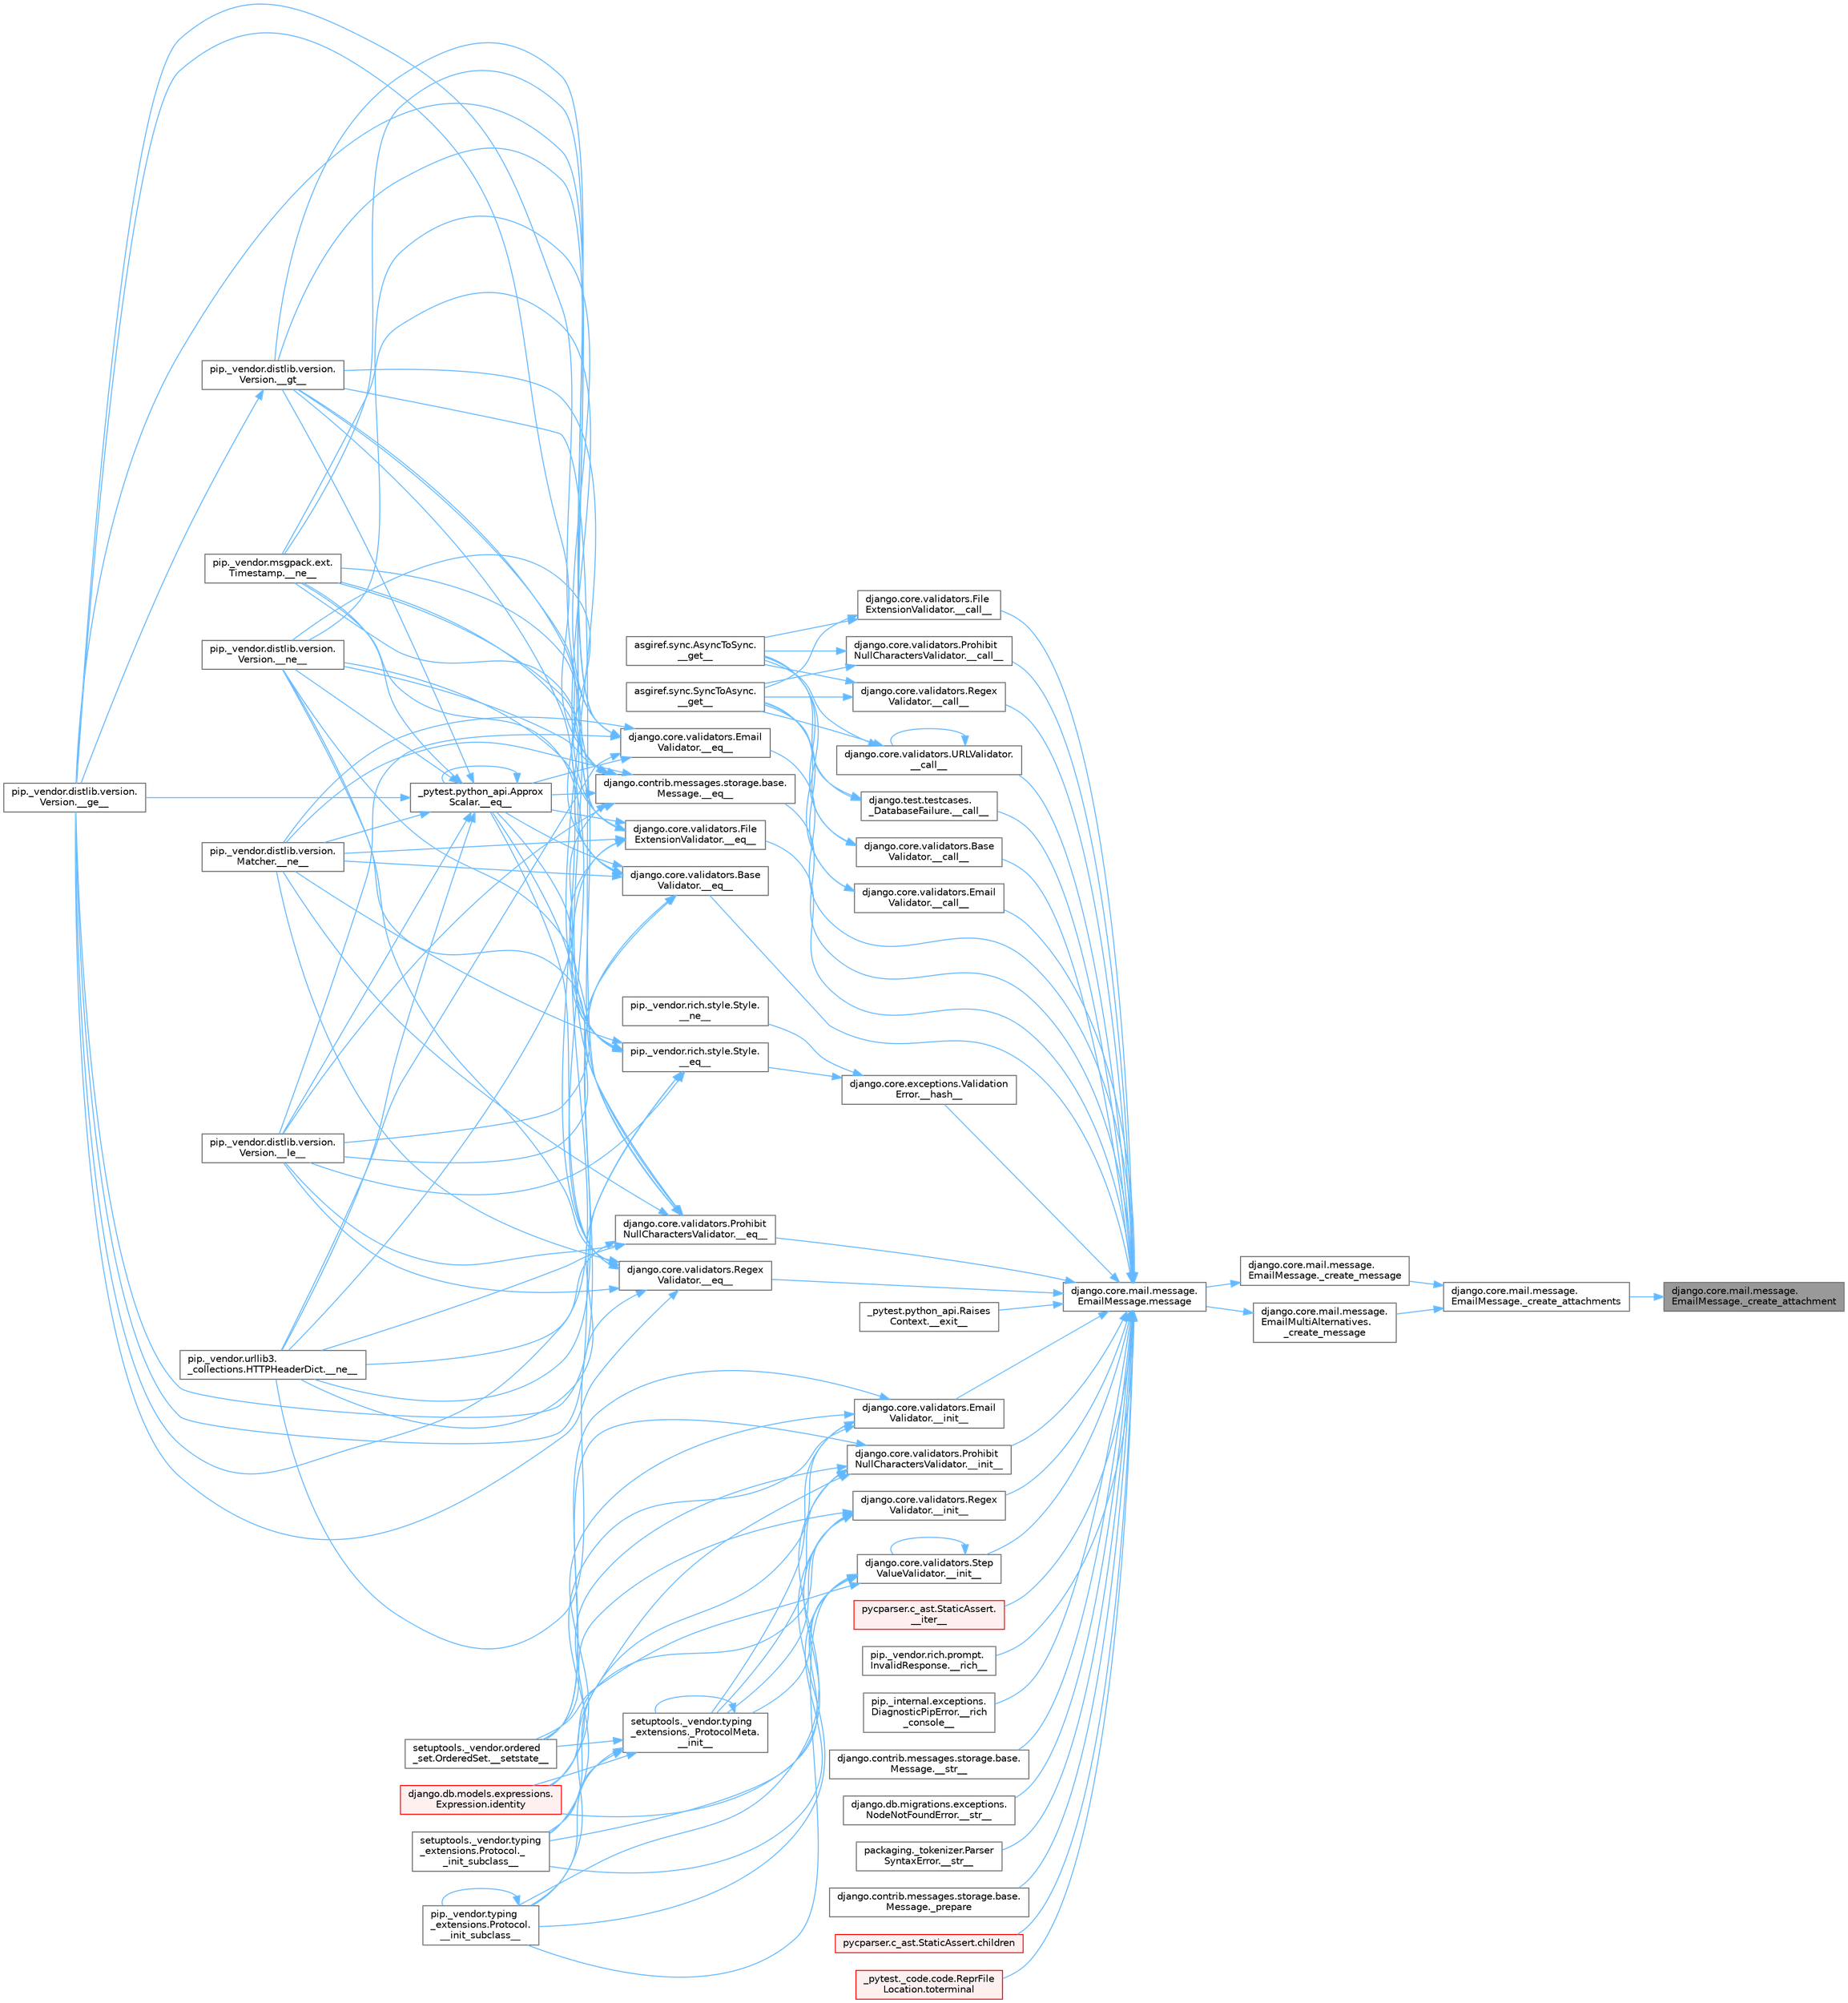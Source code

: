 digraph "django.core.mail.message.EmailMessage._create_attachment"
{
 // LATEX_PDF_SIZE
  bgcolor="transparent";
  edge [fontname=Helvetica,fontsize=10,labelfontname=Helvetica,labelfontsize=10];
  node [fontname=Helvetica,fontsize=10,shape=box,height=0.2,width=0.4];
  rankdir="RL";
  Node1 [id="Node000001",label="django.core.mail.message.\lEmailMessage._create_attachment",height=0.2,width=0.4,color="gray40", fillcolor="grey60", style="filled", fontcolor="black",tooltip=" "];
  Node1 -> Node2 [id="edge1_Node000001_Node000002",dir="back",color="steelblue1",style="solid",tooltip=" "];
  Node2 [id="Node000002",label="django.core.mail.message.\lEmailMessage._create_attachments",height=0.2,width=0.4,color="grey40", fillcolor="white", style="filled",URL="$classdjango_1_1core_1_1mail_1_1message_1_1_email_message.html#a6d35a6766f3c50c9ccbb975a1f9a7f37",tooltip=" "];
  Node2 -> Node3 [id="edge2_Node000002_Node000003",dir="back",color="steelblue1",style="solid",tooltip=" "];
  Node3 [id="Node000003",label="django.core.mail.message.\lEmailMessage._create_message",height=0.2,width=0.4,color="grey40", fillcolor="white", style="filled",URL="$classdjango_1_1core_1_1mail_1_1message_1_1_email_message.html#a31c0fbc391763bdd9a5275f8a9188383",tooltip=" "];
  Node3 -> Node4 [id="edge3_Node000003_Node000004",dir="back",color="steelblue1",style="solid",tooltip=" "];
  Node4 [id="Node000004",label="django.core.mail.message.\lEmailMessage.message",height=0.2,width=0.4,color="grey40", fillcolor="white", style="filled",URL="$classdjango_1_1core_1_1mail_1_1message_1_1_email_message.html#abb0f7b60b3f05b0d374e0d91fc1aa42e",tooltip=" "];
  Node4 -> Node5 [id="edge4_Node000004_Node000005",dir="back",color="steelblue1",style="solid",tooltip=" "];
  Node5 [id="Node000005",label="django.core.validators.Base\lValidator.__call__",height=0.2,width=0.4,color="grey40", fillcolor="white", style="filled",URL="$classdjango_1_1core_1_1validators_1_1_base_validator.html#ac718256582df714e061c6b927e045d12",tooltip=" "];
  Node5 -> Node6 [id="edge5_Node000005_Node000006",dir="back",color="steelblue1",style="solid",tooltip=" "];
  Node6 [id="Node000006",label="asgiref.sync.AsyncToSync.\l__get__",height=0.2,width=0.4,color="grey40", fillcolor="white", style="filled",URL="$classasgiref_1_1sync_1_1_async_to_sync.html#a23e9ef7a73da98dad9e3f4e65846969b",tooltip=" "];
  Node5 -> Node7 [id="edge6_Node000005_Node000007",dir="back",color="steelblue1",style="solid",tooltip=" "];
  Node7 [id="Node000007",label="asgiref.sync.SyncToAsync.\l__get__",height=0.2,width=0.4,color="grey40", fillcolor="white", style="filled",URL="$classasgiref_1_1sync_1_1_sync_to_async.html#aebdfbe3f01079a529fd2f39810597381",tooltip=" "];
  Node4 -> Node8 [id="edge7_Node000004_Node000008",dir="back",color="steelblue1",style="solid",tooltip=" "];
  Node8 [id="Node000008",label="django.core.validators.Email\lValidator.__call__",height=0.2,width=0.4,color="grey40", fillcolor="white", style="filled",URL="$classdjango_1_1core_1_1validators_1_1_email_validator.html#ac0268c199dc40556656d540cd51410f8",tooltip=" "];
  Node8 -> Node6 [id="edge8_Node000008_Node000006",dir="back",color="steelblue1",style="solid",tooltip=" "];
  Node8 -> Node7 [id="edge9_Node000008_Node000007",dir="back",color="steelblue1",style="solid",tooltip=" "];
  Node4 -> Node9 [id="edge10_Node000004_Node000009",dir="back",color="steelblue1",style="solid",tooltip=" "];
  Node9 [id="Node000009",label="django.core.validators.File\lExtensionValidator.__call__",height=0.2,width=0.4,color="grey40", fillcolor="white", style="filled",URL="$classdjango_1_1core_1_1validators_1_1_file_extension_validator.html#a8ca13772240522b408e6d8abce6aad7c",tooltip=" "];
  Node9 -> Node6 [id="edge11_Node000009_Node000006",dir="back",color="steelblue1",style="solid",tooltip=" "];
  Node9 -> Node7 [id="edge12_Node000009_Node000007",dir="back",color="steelblue1",style="solid",tooltip=" "];
  Node4 -> Node10 [id="edge13_Node000004_Node000010",dir="back",color="steelblue1",style="solid",tooltip=" "];
  Node10 [id="Node000010",label="django.core.validators.Prohibit\lNullCharactersValidator.__call__",height=0.2,width=0.4,color="grey40", fillcolor="white", style="filled",URL="$classdjango_1_1core_1_1validators_1_1_prohibit_null_characters_validator.html#a09a4196f97efb12d6343daa3fc6983bc",tooltip=" "];
  Node10 -> Node6 [id="edge14_Node000010_Node000006",dir="back",color="steelblue1",style="solid",tooltip=" "];
  Node10 -> Node7 [id="edge15_Node000010_Node000007",dir="back",color="steelblue1",style="solid",tooltip=" "];
  Node4 -> Node11 [id="edge16_Node000004_Node000011",dir="back",color="steelblue1",style="solid",tooltip=" "];
  Node11 [id="Node000011",label="django.core.validators.Regex\lValidator.__call__",height=0.2,width=0.4,color="grey40", fillcolor="white", style="filled",URL="$classdjango_1_1core_1_1validators_1_1_regex_validator.html#a30d4eea6f9d0ab73781123cc26244775",tooltip=" "];
  Node11 -> Node6 [id="edge17_Node000011_Node000006",dir="back",color="steelblue1",style="solid",tooltip=" "];
  Node11 -> Node7 [id="edge18_Node000011_Node000007",dir="back",color="steelblue1",style="solid",tooltip=" "];
  Node4 -> Node12 [id="edge19_Node000004_Node000012",dir="back",color="steelblue1",style="solid",tooltip=" "];
  Node12 [id="Node000012",label="django.core.validators.URLValidator.\l__call__",height=0.2,width=0.4,color="grey40", fillcolor="white", style="filled",URL="$classdjango_1_1core_1_1validators_1_1_u_r_l_validator.html#aed00ff72fd14908f52b3ba962f347e0d",tooltip=" "];
  Node12 -> Node12 [id="edge20_Node000012_Node000012",dir="back",color="steelblue1",style="solid",tooltip=" "];
  Node12 -> Node6 [id="edge21_Node000012_Node000006",dir="back",color="steelblue1",style="solid",tooltip=" "];
  Node12 -> Node7 [id="edge22_Node000012_Node000007",dir="back",color="steelblue1",style="solid",tooltip=" "];
  Node4 -> Node13 [id="edge23_Node000004_Node000013",dir="back",color="steelblue1",style="solid",tooltip=" "];
  Node13 [id="Node000013",label="django.test.testcases.\l_DatabaseFailure.__call__",height=0.2,width=0.4,color="grey40", fillcolor="white", style="filled",URL="$classdjango_1_1test_1_1testcases_1_1___database_failure.html#ab45cf52e31914d71f3b7b4bcb2062e85",tooltip=" "];
  Node13 -> Node6 [id="edge24_Node000013_Node000006",dir="back",color="steelblue1",style="solid",tooltip=" "];
  Node13 -> Node7 [id="edge25_Node000013_Node000007",dir="back",color="steelblue1",style="solid",tooltip=" "];
  Node4 -> Node14 [id="edge26_Node000004_Node000014",dir="back",color="steelblue1",style="solid",tooltip=" "];
  Node14 [id="Node000014",label="django.contrib.messages.storage.base.\lMessage.__eq__",height=0.2,width=0.4,color="grey40", fillcolor="white", style="filled",URL="$classdjango_1_1contrib_1_1messages_1_1storage_1_1base_1_1_message.html#ad2ac4efd789369cba573eb00313e6983",tooltip=" "];
  Node14 -> Node15 [id="edge27_Node000014_Node000015",dir="back",color="steelblue1",style="solid",tooltip=" "];
  Node15 [id="Node000015",label="_pytest.python_api.Approx\lScalar.__eq__",height=0.2,width=0.4,color="grey40", fillcolor="white", style="filled",URL="$class__pytest_1_1python__api_1_1_approx_scalar.html#af4601ee4ca7409927f88c83ebfc3d923",tooltip=" "];
  Node15 -> Node15 [id="edge28_Node000015_Node000015",dir="back",color="steelblue1",style="solid",tooltip=" "];
  Node15 -> Node16 [id="edge29_Node000015_Node000016",dir="back",color="steelblue1",style="solid",tooltip=" "];
  Node16 [id="Node000016",label="pip._vendor.distlib.version.\lVersion.__ge__",height=0.2,width=0.4,color="grey40", fillcolor="white", style="filled",URL="$classpip_1_1__vendor_1_1distlib_1_1version_1_1_version.html#aa6b7b889cebc687ddb5ed9040d01b1ec",tooltip=" "];
  Node15 -> Node17 [id="edge30_Node000015_Node000017",dir="back",color="steelblue1",style="solid",tooltip=" "];
  Node17 [id="Node000017",label="pip._vendor.distlib.version.\lVersion.__gt__",height=0.2,width=0.4,color="grey40", fillcolor="white", style="filled",URL="$classpip_1_1__vendor_1_1distlib_1_1version_1_1_version.html#a51cf0c8da1bb6829173ff6861b10cb5f",tooltip=" "];
  Node17 -> Node16 [id="edge31_Node000017_Node000016",dir="back",color="steelblue1",style="solid",tooltip=" "];
  Node15 -> Node18 [id="edge32_Node000015_Node000018",dir="back",color="steelblue1",style="solid",tooltip=" "];
  Node18 [id="Node000018",label="pip._vendor.distlib.version.\lVersion.__le__",height=0.2,width=0.4,color="grey40", fillcolor="white", style="filled",URL="$classpip_1_1__vendor_1_1distlib_1_1version_1_1_version.html#ae5e2c5d9b76377e286fcf92a382cbb8b",tooltip=" "];
  Node15 -> Node19 [id="edge33_Node000015_Node000019",dir="back",color="steelblue1",style="solid",tooltip=" "];
  Node19 [id="Node000019",label="pip._vendor.distlib.version.\lMatcher.__ne__",height=0.2,width=0.4,color="grey40", fillcolor="white", style="filled",URL="$classpip_1_1__vendor_1_1distlib_1_1version_1_1_matcher.html#a24f8f8a4686bff3018fee5d22f4e02f1",tooltip=" "];
  Node15 -> Node20 [id="edge34_Node000015_Node000020",dir="back",color="steelblue1",style="solid",tooltip=" "];
  Node20 [id="Node000020",label="pip._vendor.distlib.version.\lVersion.__ne__",height=0.2,width=0.4,color="grey40", fillcolor="white", style="filled",URL="$classpip_1_1__vendor_1_1distlib_1_1version_1_1_version.html#aea3cdf6db007318ab1a2e8d144e2a4a1",tooltip=" "];
  Node15 -> Node21 [id="edge35_Node000015_Node000021",dir="back",color="steelblue1",style="solid",tooltip=" "];
  Node21 [id="Node000021",label="pip._vendor.msgpack.ext.\lTimestamp.__ne__",height=0.2,width=0.4,color="grey40", fillcolor="white", style="filled",URL="$classpip_1_1__vendor_1_1msgpack_1_1ext_1_1_timestamp.html#ac38b8cada8075f7a1133b06bc99b2317",tooltip=" "];
  Node15 -> Node22 [id="edge36_Node000015_Node000022",dir="back",color="steelblue1",style="solid",tooltip=" "];
  Node22 [id="Node000022",label="pip._vendor.urllib3.\l_collections.HTTPHeaderDict.__ne__",height=0.2,width=0.4,color="grey40", fillcolor="white", style="filled",URL="$classpip_1_1__vendor_1_1urllib3_1_1__collections_1_1_h_t_t_p_header_dict.html#aa7766a9499d33160a1258e140e35a806",tooltip=" "];
  Node14 -> Node16 [id="edge37_Node000014_Node000016",dir="back",color="steelblue1",style="solid",tooltip=" "];
  Node14 -> Node17 [id="edge38_Node000014_Node000017",dir="back",color="steelblue1",style="solid",tooltip=" "];
  Node14 -> Node18 [id="edge39_Node000014_Node000018",dir="back",color="steelblue1",style="solid",tooltip=" "];
  Node14 -> Node19 [id="edge40_Node000014_Node000019",dir="back",color="steelblue1",style="solid",tooltip=" "];
  Node14 -> Node20 [id="edge41_Node000014_Node000020",dir="back",color="steelblue1",style="solid",tooltip=" "];
  Node14 -> Node21 [id="edge42_Node000014_Node000021",dir="back",color="steelblue1",style="solid",tooltip=" "];
  Node14 -> Node22 [id="edge43_Node000014_Node000022",dir="back",color="steelblue1",style="solid",tooltip=" "];
  Node4 -> Node23 [id="edge44_Node000004_Node000023",dir="back",color="steelblue1",style="solid",tooltip=" "];
  Node23 [id="Node000023",label="django.core.validators.Base\lValidator.__eq__",height=0.2,width=0.4,color="grey40", fillcolor="white", style="filled",URL="$classdjango_1_1core_1_1validators_1_1_base_validator.html#ab0ead9d761c7f04c6663331233936a13",tooltip=" "];
  Node23 -> Node15 [id="edge45_Node000023_Node000015",dir="back",color="steelblue1",style="solid",tooltip=" "];
  Node23 -> Node16 [id="edge46_Node000023_Node000016",dir="back",color="steelblue1",style="solid",tooltip=" "];
  Node23 -> Node17 [id="edge47_Node000023_Node000017",dir="back",color="steelblue1",style="solid",tooltip=" "];
  Node23 -> Node18 [id="edge48_Node000023_Node000018",dir="back",color="steelblue1",style="solid",tooltip=" "];
  Node23 -> Node19 [id="edge49_Node000023_Node000019",dir="back",color="steelblue1",style="solid",tooltip=" "];
  Node23 -> Node20 [id="edge50_Node000023_Node000020",dir="back",color="steelblue1",style="solid",tooltip=" "];
  Node23 -> Node21 [id="edge51_Node000023_Node000021",dir="back",color="steelblue1",style="solid",tooltip=" "];
  Node23 -> Node22 [id="edge52_Node000023_Node000022",dir="back",color="steelblue1",style="solid",tooltip=" "];
  Node4 -> Node24 [id="edge53_Node000004_Node000024",dir="back",color="steelblue1",style="solid",tooltip=" "];
  Node24 [id="Node000024",label="django.core.validators.Email\lValidator.__eq__",height=0.2,width=0.4,color="grey40", fillcolor="white", style="filled",URL="$classdjango_1_1core_1_1validators_1_1_email_validator.html#a0c0423cabf7734c70c6a5161b3724f22",tooltip=" "];
  Node24 -> Node15 [id="edge54_Node000024_Node000015",dir="back",color="steelblue1",style="solid",tooltip=" "];
  Node24 -> Node16 [id="edge55_Node000024_Node000016",dir="back",color="steelblue1",style="solid",tooltip=" "];
  Node24 -> Node17 [id="edge56_Node000024_Node000017",dir="back",color="steelblue1",style="solid",tooltip=" "];
  Node24 -> Node18 [id="edge57_Node000024_Node000018",dir="back",color="steelblue1",style="solid",tooltip=" "];
  Node24 -> Node19 [id="edge58_Node000024_Node000019",dir="back",color="steelblue1",style="solid",tooltip=" "];
  Node24 -> Node20 [id="edge59_Node000024_Node000020",dir="back",color="steelblue1",style="solid",tooltip=" "];
  Node24 -> Node21 [id="edge60_Node000024_Node000021",dir="back",color="steelblue1",style="solid",tooltip=" "];
  Node24 -> Node22 [id="edge61_Node000024_Node000022",dir="back",color="steelblue1",style="solid",tooltip=" "];
  Node4 -> Node25 [id="edge62_Node000004_Node000025",dir="back",color="steelblue1",style="solid",tooltip=" "];
  Node25 [id="Node000025",label="django.core.validators.File\lExtensionValidator.__eq__",height=0.2,width=0.4,color="grey40", fillcolor="white", style="filled",URL="$classdjango_1_1core_1_1validators_1_1_file_extension_validator.html#a8cab899a2d0339a6a659bb01d56021ac",tooltip=" "];
  Node25 -> Node15 [id="edge63_Node000025_Node000015",dir="back",color="steelblue1",style="solid",tooltip=" "];
  Node25 -> Node16 [id="edge64_Node000025_Node000016",dir="back",color="steelblue1",style="solid",tooltip=" "];
  Node25 -> Node17 [id="edge65_Node000025_Node000017",dir="back",color="steelblue1",style="solid",tooltip=" "];
  Node25 -> Node18 [id="edge66_Node000025_Node000018",dir="back",color="steelblue1",style="solid",tooltip=" "];
  Node25 -> Node19 [id="edge67_Node000025_Node000019",dir="back",color="steelblue1",style="solid",tooltip=" "];
  Node25 -> Node20 [id="edge68_Node000025_Node000020",dir="back",color="steelblue1",style="solid",tooltip=" "];
  Node25 -> Node21 [id="edge69_Node000025_Node000021",dir="back",color="steelblue1",style="solid",tooltip=" "];
  Node25 -> Node22 [id="edge70_Node000025_Node000022",dir="back",color="steelblue1",style="solid",tooltip=" "];
  Node4 -> Node26 [id="edge71_Node000004_Node000026",dir="back",color="steelblue1",style="solid",tooltip=" "];
  Node26 [id="Node000026",label="django.core.validators.Prohibit\lNullCharactersValidator.__eq__",height=0.2,width=0.4,color="grey40", fillcolor="white", style="filled",URL="$classdjango_1_1core_1_1validators_1_1_prohibit_null_characters_validator.html#a753c64fb818e4b226faff3c8b846c97a",tooltip=" "];
  Node26 -> Node15 [id="edge72_Node000026_Node000015",dir="back",color="steelblue1",style="solid",tooltip=" "];
  Node26 -> Node16 [id="edge73_Node000026_Node000016",dir="back",color="steelblue1",style="solid",tooltip=" "];
  Node26 -> Node17 [id="edge74_Node000026_Node000017",dir="back",color="steelblue1",style="solid",tooltip=" "];
  Node26 -> Node18 [id="edge75_Node000026_Node000018",dir="back",color="steelblue1",style="solid",tooltip=" "];
  Node26 -> Node19 [id="edge76_Node000026_Node000019",dir="back",color="steelblue1",style="solid",tooltip=" "];
  Node26 -> Node20 [id="edge77_Node000026_Node000020",dir="back",color="steelblue1",style="solid",tooltip=" "];
  Node26 -> Node21 [id="edge78_Node000026_Node000021",dir="back",color="steelblue1",style="solid",tooltip=" "];
  Node26 -> Node22 [id="edge79_Node000026_Node000022",dir="back",color="steelblue1",style="solid",tooltip=" "];
  Node4 -> Node27 [id="edge80_Node000004_Node000027",dir="back",color="steelblue1",style="solid",tooltip=" "];
  Node27 [id="Node000027",label="django.core.validators.Regex\lValidator.__eq__",height=0.2,width=0.4,color="grey40", fillcolor="white", style="filled",URL="$classdjango_1_1core_1_1validators_1_1_regex_validator.html#a18919d09fcbe332a2b693ad5a178a974",tooltip=" "];
  Node27 -> Node15 [id="edge81_Node000027_Node000015",dir="back",color="steelblue1",style="solid",tooltip=" "];
  Node27 -> Node16 [id="edge82_Node000027_Node000016",dir="back",color="steelblue1",style="solid",tooltip=" "];
  Node27 -> Node17 [id="edge83_Node000027_Node000017",dir="back",color="steelblue1",style="solid",tooltip=" "];
  Node27 -> Node18 [id="edge84_Node000027_Node000018",dir="back",color="steelblue1",style="solid",tooltip=" "];
  Node27 -> Node19 [id="edge85_Node000027_Node000019",dir="back",color="steelblue1",style="solid",tooltip=" "];
  Node27 -> Node20 [id="edge86_Node000027_Node000020",dir="back",color="steelblue1",style="solid",tooltip=" "];
  Node27 -> Node21 [id="edge87_Node000027_Node000021",dir="back",color="steelblue1",style="solid",tooltip=" "];
  Node27 -> Node22 [id="edge88_Node000027_Node000022",dir="back",color="steelblue1",style="solid",tooltip=" "];
  Node4 -> Node28 [id="edge89_Node000004_Node000028",dir="back",color="steelblue1",style="solid",tooltip=" "];
  Node28 [id="Node000028",label="_pytest.python_api.Raises\lContext.__exit__",height=0.2,width=0.4,color="grey40", fillcolor="white", style="filled",URL="$class__pytest_1_1python__api_1_1_raises_context.html#af8b4d6b3e44a1b3a298be3c6670c2c4c",tooltip=" "];
  Node4 -> Node29 [id="edge90_Node000004_Node000029",dir="back",color="steelblue1",style="solid",tooltip=" "];
  Node29 [id="Node000029",label="django.core.exceptions.Validation\lError.__hash__",height=0.2,width=0.4,color="grey40", fillcolor="white", style="filled",URL="$classdjango_1_1core_1_1exceptions_1_1_validation_error.html#a0fbfa1e6ff93f5f41447b8d1b89595e0",tooltip=" "];
  Node29 -> Node30 [id="edge91_Node000029_Node000030",dir="back",color="steelblue1",style="solid",tooltip=" "];
  Node30 [id="Node000030",label="pip._vendor.rich.style.Style.\l__eq__",height=0.2,width=0.4,color="grey40", fillcolor="white", style="filled",URL="$classpip_1_1__vendor_1_1rich_1_1style_1_1_style.html#aa1040cd22d3171dc8ac3f0ce31653284",tooltip=" "];
  Node30 -> Node15 [id="edge92_Node000030_Node000015",dir="back",color="steelblue1",style="solid",tooltip=" "];
  Node30 -> Node16 [id="edge93_Node000030_Node000016",dir="back",color="steelblue1",style="solid",tooltip=" "];
  Node30 -> Node17 [id="edge94_Node000030_Node000017",dir="back",color="steelblue1",style="solid",tooltip=" "];
  Node30 -> Node18 [id="edge95_Node000030_Node000018",dir="back",color="steelblue1",style="solid",tooltip=" "];
  Node30 -> Node19 [id="edge96_Node000030_Node000019",dir="back",color="steelblue1",style="solid",tooltip=" "];
  Node30 -> Node20 [id="edge97_Node000030_Node000020",dir="back",color="steelblue1",style="solid",tooltip=" "];
  Node30 -> Node21 [id="edge98_Node000030_Node000021",dir="back",color="steelblue1",style="solid",tooltip=" "];
  Node30 -> Node22 [id="edge99_Node000030_Node000022",dir="back",color="steelblue1",style="solid",tooltip=" "];
  Node29 -> Node31 [id="edge100_Node000029_Node000031",dir="back",color="steelblue1",style="solid",tooltip=" "];
  Node31 [id="Node000031",label="pip._vendor.rich.style.Style.\l__ne__",height=0.2,width=0.4,color="grey40", fillcolor="white", style="filled",URL="$classpip_1_1__vendor_1_1rich_1_1style_1_1_style.html#a97595d869459e2d619505c87c0b9fe81",tooltip=" "];
  Node4 -> Node32 [id="edge101_Node000004_Node000032",dir="back",color="steelblue1",style="solid",tooltip=" "];
  Node32 [id="Node000032",label="django.core.validators.Email\lValidator.__init__",height=0.2,width=0.4,color="grey40", fillcolor="white", style="filled",URL="$classdjango_1_1core_1_1validators_1_1_email_validator.html#a35882b08085b9fe88180967f604ed9b8",tooltip=" "];
  Node32 -> Node33 [id="edge102_Node000032_Node000033",dir="back",color="steelblue1",style="solid",tooltip=" "];
  Node33 [id="Node000033",label="setuptools._vendor.typing\l_extensions._ProtocolMeta.\l__init__",height=0.2,width=0.4,color="grey40", fillcolor="white", style="filled",URL="$classsetuptools_1_1__vendor_1_1typing__extensions_1_1___protocol_meta.html#a7bbaff8ac6d19534b46bca363ee0b43a",tooltip=" "];
  Node33 -> Node33 [id="edge103_Node000033_Node000033",dir="back",color="steelblue1",style="solid",tooltip=" "];
  Node33 -> Node34 [id="edge104_Node000033_Node000034",dir="back",color="steelblue1",style="solid",tooltip=" "];
  Node34 [id="Node000034",label="pip._vendor.typing\l_extensions.Protocol.\l__init_subclass__",height=0.2,width=0.4,color="grey40", fillcolor="white", style="filled",URL="$classpip_1_1__vendor_1_1typing__extensions_1_1_protocol.html#a2916efc86cebb8aba6deb7fd30b33988",tooltip=" "];
  Node34 -> Node34 [id="edge105_Node000034_Node000034",dir="back",color="steelblue1",style="solid",tooltip=" "];
  Node33 -> Node35 [id="edge106_Node000033_Node000035",dir="back",color="steelblue1",style="solid",tooltip=" "];
  Node35 [id="Node000035",label="setuptools._vendor.typing\l_extensions.Protocol._\l_init_subclass__",height=0.2,width=0.4,color="grey40", fillcolor="white", style="filled",URL="$classsetuptools_1_1__vendor_1_1typing__extensions_1_1_protocol.html#ac6cbebc092a4724ab3704c5334059874",tooltip=" "];
  Node33 -> Node36 [id="edge107_Node000033_Node000036",dir="back",color="steelblue1",style="solid",tooltip=" "];
  Node36 [id="Node000036",label="setuptools._vendor.ordered\l_set.OrderedSet.__setstate__",height=0.2,width=0.4,color="grey40", fillcolor="white", style="filled",URL="$classsetuptools_1_1__vendor_1_1ordered__set_1_1_ordered_set.html#aa7f7de9d987829525d06db565fe1b4a1",tooltip=" "];
  Node33 -> Node37 [id="edge108_Node000033_Node000037",dir="back",color="steelblue1",style="solid",tooltip=" "];
  Node37 [id="Node000037",label="django.db.models.expressions.\lExpression.identity",height=0.2,width=0.4,color="red", fillcolor="#FFF0F0", style="filled",URL="$classdjango_1_1db_1_1models_1_1expressions_1_1_expression.html#a10048810b5eb8641acf3bc150731b925",tooltip=" "];
  Node32 -> Node34 [id="edge109_Node000032_Node000034",dir="back",color="steelblue1",style="solid",tooltip=" "];
  Node32 -> Node35 [id="edge110_Node000032_Node000035",dir="back",color="steelblue1",style="solid",tooltip=" "];
  Node32 -> Node36 [id="edge111_Node000032_Node000036",dir="back",color="steelblue1",style="solid",tooltip=" "];
  Node32 -> Node37 [id="edge112_Node000032_Node000037",dir="back",color="steelblue1",style="solid",tooltip=" "];
  Node4 -> Node54 [id="edge113_Node000004_Node000054",dir="back",color="steelblue1",style="solid",tooltip=" "];
  Node54 [id="Node000054",label="django.core.validators.Prohibit\lNullCharactersValidator.__init__",height=0.2,width=0.4,color="grey40", fillcolor="white", style="filled",URL="$classdjango_1_1core_1_1validators_1_1_prohibit_null_characters_validator.html#a5bb5d46af80d54ea1af89e4597a13c85",tooltip=" "];
  Node54 -> Node33 [id="edge114_Node000054_Node000033",dir="back",color="steelblue1",style="solid",tooltip=" "];
  Node54 -> Node34 [id="edge115_Node000054_Node000034",dir="back",color="steelblue1",style="solid",tooltip=" "];
  Node54 -> Node35 [id="edge116_Node000054_Node000035",dir="back",color="steelblue1",style="solid",tooltip=" "];
  Node54 -> Node36 [id="edge117_Node000054_Node000036",dir="back",color="steelblue1",style="solid",tooltip=" "];
  Node54 -> Node37 [id="edge118_Node000054_Node000037",dir="back",color="steelblue1",style="solid",tooltip=" "];
  Node4 -> Node55 [id="edge119_Node000004_Node000055",dir="back",color="steelblue1",style="solid",tooltip=" "];
  Node55 [id="Node000055",label="django.core.validators.Regex\lValidator.__init__",height=0.2,width=0.4,color="grey40", fillcolor="white", style="filled",URL="$classdjango_1_1core_1_1validators_1_1_regex_validator.html#ad231bde76c876582cc0e7cf981921690",tooltip=" "];
  Node55 -> Node33 [id="edge120_Node000055_Node000033",dir="back",color="steelblue1",style="solid",tooltip=" "];
  Node55 -> Node34 [id="edge121_Node000055_Node000034",dir="back",color="steelblue1",style="solid",tooltip=" "];
  Node55 -> Node35 [id="edge122_Node000055_Node000035",dir="back",color="steelblue1",style="solid",tooltip=" "];
  Node55 -> Node36 [id="edge123_Node000055_Node000036",dir="back",color="steelblue1",style="solid",tooltip=" "];
  Node55 -> Node37 [id="edge124_Node000055_Node000037",dir="back",color="steelblue1",style="solid",tooltip=" "];
  Node4 -> Node56 [id="edge125_Node000004_Node000056",dir="back",color="steelblue1",style="solid",tooltip=" "];
  Node56 [id="Node000056",label="django.core.validators.Step\lValueValidator.__init__",height=0.2,width=0.4,color="grey40", fillcolor="white", style="filled",URL="$classdjango_1_1core_1_1validators_1_1_step_value_validator.html#a79c2622ba069440c10e12e9e9d09b83a",tooltip=" "];
  Node56 -> Node56 [id="edge126_Node000056_Node000056",dir="back",color="steelblue1",style="solid",tooltip=" "];
  Node56 -> Node33 [id="edge127_Node000056_Node000033",dir="back",color="steelblue1",style="solid",tooltip=" "];
  Node56 -> Node34 [id="edge128_Node000056_Node000034",dir="back",color="steelblue1",style="solid",tooltip=" "];
  Node56 -> Node35 [id="edge129_Node000056_Node000035",dir="back",color="steelblue1",style="solid",tooltip=" "];
  Node56 -> Node36 [id="edge130_Node000056_Node000036",dir="back",color="steelblue1",style="solid",tooltip=" "];
  Node56 -> Node37 [id="edge131_Node000056_Node000037",dir="back",color="steelblue1",style="solid",tooltip=" "];
  Node4 -> Node57 [id="edge132_Node000004_Node000057",dir="back",color="steelblue1",style="solid",tooltip=" "];
  Node57 [id="Node000057",label="pycparser.c_ast.StaticAssert.\l__iter__",height=0.2,width=0.4,color="red", fillcolor="#FFF0F0", style="filled",URL="$classpycparser_1_1c__ast_1_1_static_assert.html#ad3b86895cfe2568804c94d6e7b08d4ee",tooltip=" "];
  Node4 -> Node60 [id="edge133_Node000004_Node000060",dir="back",color="steelblue1",style="solid",tooltip=" "];
  Node60 [id="Node000060",label="pip._vendor.rich.prompt.\lInvalidResponse.__rich__",height=0.2,width=0.4,color="grey40", fillcolor="white", style="filled",URL="$classpip_1_1__vendor_1_1rich_1_1prompt_1_1_invalid_response.html#ac4b741044d004c56cef13892809cdf62",tooltip=" "];
  Node4 -> Node61 [id="edge134_Node000004_Node000061",dir="back",color="steelblue1",style="solid",tooltip=" "];
  Node61 [id="Node000061",label="pip._internal.exceptions.\lDiagnosticPipError.__rich\l_console__",height=0.2,width=0.4,color="grey40", fillcolor="white", style="filled",URL="$classpip_1_1__internal_1_1exceptions_1_1_diagnostic_pip_error.html#ae53a5c1fbcdadc8c58ac65565862d7a7",tooltip=" "];
  Node4 -> Node62 [id="edge135_Node000004_Node000062",dir="back",color="steelblue1",style="solid",tooltip=" "];
  Node62 [id="Node000062",label="django.contrib.messages.storage.base.\lMessage.__str__",height=0.2,width=0.4,color="grey40", fillcolor="white", style="filled",URL="$classdjango_1_1contrib_1_1messages_1_1storage_1_1base_1_1_message.html#a7e5fe48ea79250d7081fcc1d0b621bcc",tooltip=" "];
  Node4 -> Node63 [id="edge136_Node000004_Node000063",dir="back",color="steelblue1",style="solid",tooltip=" "];
  Node63 [id="Node000063",label="django.db.migrations.exceptions.\lNodeNotFoundError.__str__",height=0.2,width=0.4,color="grey40", fillcolor="white", style="filled",URL="$classdjango_1_1db_1_1migrations_1_1exceptions_1_1_node_not_found_error.html#aed2e967842d4b299d1f070de75fc5d85",tooltip=" "];
  Node4 -> Node64 [id="edge137_Node000004_Node000064",dir="back",color="steelblue1",style="solid",tooltip=" "];
  Node64 [id="Node000064",label="packaging._tokenizer.Parser\lSyntaxError.__str__",height=0.2,width=0.4,color="grey40", fillcolor="white", style="filled",URL="$classpackaging_1_1__tokenizer_1_1_parser_syntax_error.html#a1bf72be61084f1c233150f3b3b9d920e",tooltip=" "];
  Node4 -> Node65 [id="edge138_Node000004_Node000065",dir="back",color="steelblue1",style="solid",tooltip=" "];
  Node65 [id="Node000065",label="django.contrib.messages.storage.base.\lMessage._prepare",height=0.2,width=0.4,color="grey40", fillcolor="white", style="filled",URL="$classdjango_1_1contrib_1_1messages_1_1storage_1_1base_1_1_message.html#aba513115f12700700b95b68a7cc8886b",tooltip=" "];
  Node4 -> Node66 [id="edge139_Node000004_Node000066",dir="back",color="steelblue1",style="solid",tooltip=" "];
  Node66 [id="Node000066",label="pycparser.c_ast.StaticAssert.children",height=0.2,width=0.4,color="red", fillcolor="#FFF0F0", style="filled",URL="$classpycparser_1_1c__ast_1_1_static_assert.html#aabc32ad80562da5a8ad717a6ceeed040",tooltip=" "];
  Node4 -> Node2226 [id="edge140_Node000004_Node002226",dir="back",color="steelblue1",style="solid",tooltip=" "];
  Node2226 [id="Node002226",label="_pytest._code.code.ReprFile\lLocation.toterminal",height=0.2,width=0.4,color="red", fillcolor="#FFF0F0", style="filled",URL="$class__pytest_1_1__code_1_1code_1_1_repr_file_location.html#a24c0b41aff9ce336d0e7b48d95f782ee",tooltip=" "];
  Node2 -> Node3206 [id="edge141_Node000002_Node003206",dir="back",color="steelblue1",style="solid",tooltip=" "];
  Node3206 [id="Node003206",label="django.core.mail.message.\lEmailMultiAlternatives.\l_create_message",height=0.2,width=0.4,color="grey40", fillcolor="white", style="filled",URL="$classdjango_1_1core_1_1mail_1_1message_1_1_email_multi_alternatives.html#aca1d6cc9e7b907373cbd4e5c9bd635e2",tooltip=" "];
  Node3206 -> Node4 [id="edge142_Node003206_Node000004",dir="back",color="steelblue1",style="solid",tooltip=" "];
}

